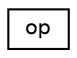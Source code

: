 digraph "Graphical Class Hierarchy"
{
 // LATEX_PDF_SIZE
  edge [fontname="Helvetica",fontsize="10",labelfontname="Helvetica",labelfontsize="10"];
  node [fontname="Helvetica",fontsize="10",shape=record];
  rankdir="LR";
  Node0 [label="op",height=0.2,width=0.4,color="black", fillcolor="white", style="filled",URL="$structop.html",tooltip=" "];
}

